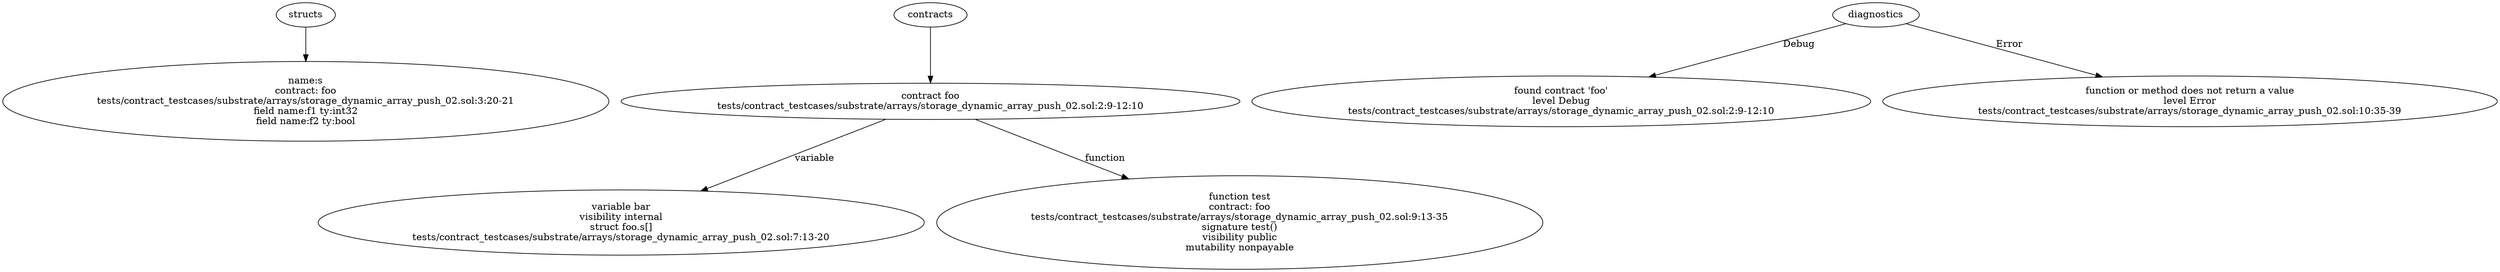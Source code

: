 strict digraph "tests/contract_testcases/substrate/arrays/storage_dynamic_array_push_02.sol" {
	s [label="name:s\ncontract: foo\ntests/contract_testcases/substrate/arrays/storage_dynamic_array_push_02.sol:3:20-21\nfield name:f1 ty:int32\nfield name:f2 ty:bool"]
	contract [label="contract foo\ntests/contract_testcases/substrate/arrays/storage_dynamic_array_push_02.sol:2:9-12:10"]
	var [label="variable bar\nvisibility internal\nstruct foo.s[]\ntests/contract_testcases/substrate/arrays/storage_dynamic_array_push_02.sol:7:13-20"]
	test [label="function test\ncontract: foo\ntests/contract_testcases/substrate/arrays/storage_dynamic_array_push_02.sol:9:13-35\nsignature test()\nvisibility public\nmutability nonpayable"]
	diagnostic [label="found contract 'foo'\nlevel Debug\ntests/contract_testcases/substrate/arrays/storage_dynamic_array_push_02.sol:2:9-12:10"]
	diagnostic_8 [label="function or method does not return a value\nlevel Error\ntests/contract_testcases/substrate/arrays/storage_dynamic_array_push_02.sol:10:35-39"]
	structs -> s
	contracts -> contract
	contract -> var [label="variable"]
	contract -> test [label="function"]
	diagnostics -> diagnostic [label="Debug"]
	diagnostics -> diagnostic_8 [label="Error"]
}
